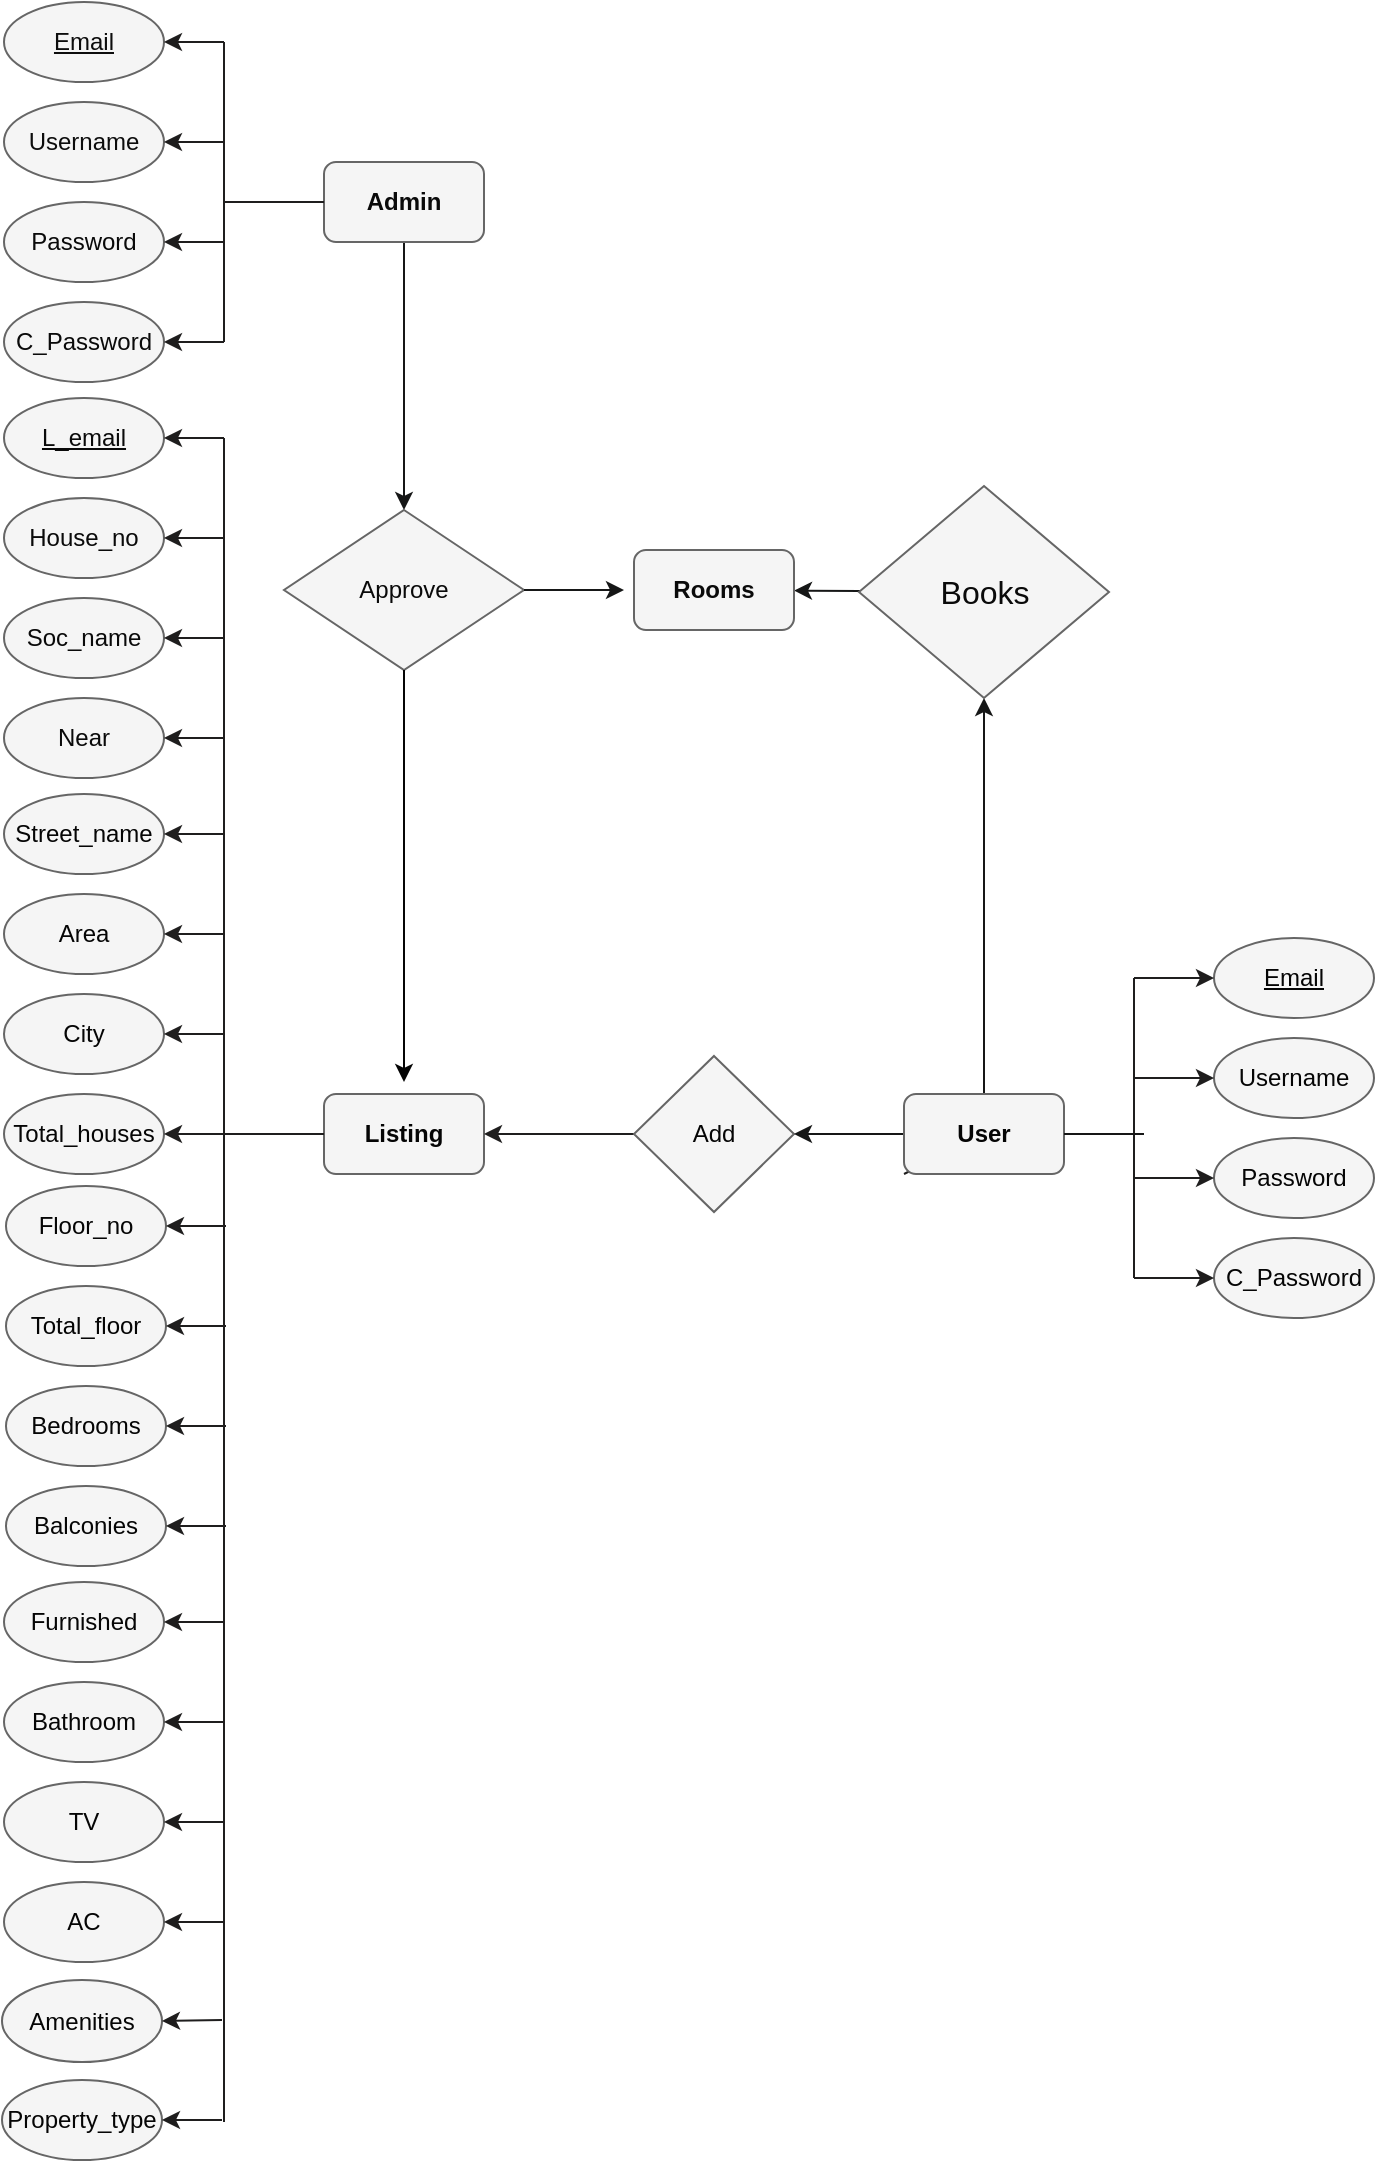 <mxfile>
    <diagram id="inphKJ5DnQhYLoW_Y3bo" name="Page-1">
        <mxGraphModel dx="1330" dy="795" grid="1" gridSize="10" guides="1" tooltips="1" connect="1" arrows="1" fold="1" page="1" pageScale="1" pageWidth="850" pageHeight="1100" background="#ffffff" math="0" shadow="0">
            <root>
                <mxCell id="0"/>
                <mxCell id="1" parent="0"/>
                <mxCell id="92" style="edgeStyle=none;html=1;entryX=0.5;entryY=0;entryDx=0;entryDy=0;strokeColor=#161717;exitX=0.5;exitY=1;exitDx=0;exitDy=0;" parent="1" source="2" target="78" edge="1">
                    <mxGeometry relative="1" as="geometry">
                        <mxPoint x="280" y="140" as="sourcePoint"/>
                    </mxGeometry>
                </mxCell>
                <mxCell id="2" value="&lt;b&gt;Admin&lt;/b&gt;" style="rounded=1;whiteSpace=wrap;html=1;fillColor=#f5f5f5;gradientColor=none;strokeColor=#666666;labelBackgroundColor=none;fontColor=#0a0a0a;" parent="1" vertex="1">
                    <mxGeometry x="190" y="130" width="80" height="40" as="geometry"/>
                </mxCell>
                <mxCell id="3" value="" style="endArrow=none;html=1;strokeColor=#1f1e1e;entryX=0;entryY=0.5;entryDx=0;entryDy=0;" parent="1" target="2" edge="1">
                    <mxGeometry width="50" height="50" relative="1" as="geometry">
                        <mxPoint x="140" y="150" as="sourcePoint"/>
                        <mxPoint x="130" y="100" as="targetPoint"/>
                    </mxGeometry>
                </mxCell>
                <mxCell id="4" value="&lt;u&gt;Email&lt;/u&gt;" style="ellipse;whiteSpace=wrap;html=1;strokeColor=#666666;fillColor=#f5f5f5;gradientColor=none;fontColor=#0d0d0d;" parent="1" vertex="1">
                    <mxGeometry x="30" y="50" width="80" height="40" as="geometry"/>
                </mxCell>
                <mxCell id="5" value="Username" style="ellipse;whiteSpace=wrap;html=1;strokeColor=#666666;fillColor=#f5f5f5;gradientColor=none;fontColor=#0d0d0d;" parent="1" vertex="1">
                    <mxGeometry x="30" y="100" width="80" height="40" as="geometry"/>
                </mxCell>
                <mxCell id="6" value="Password" style="ellipse;whiteSpace=wrap;html=1;strokeColor=#666666;fillColor=#f5f5f5;labelBackgroundColor=none;gradientColor=none;fontColor=#0a0a0a;" parent="1" vertex="1">
                    <mxGeometry x="30" y="150" width="80" height="40" as="geometry"/>
                </mxCell>
                <mxCell id="7" value="C_Password" style="ellipse;whiteSpace=wrap;html=1;strokeColor=#666666;fillColor=#f5f5f5;labelBackgroundColor=none;gradientColor=none;fontColor=#0a0a0a;" parent="1" vertex="1">
                    <mxGeometry x="30" y="200" width="80" height="40" as="geometry"/>
                </mxCell>
                <mxCell id="8" value="" style="endArrow=none;html=1;strokeColor=#1f1e1e;" parent="1" edge="1">
                    <mxGeometry width="50" height="50" relative="1" as="geometry">
                        <mxPoint x="140" y="220" as="sourcePoint"/>
                        <mxPoint x="140" y="70" as="targetPoint"/>
                    </mxGeometry>
                </mxCell>
                <mxCell id="9" value="" style="endArrow=classic;html=1;strokeColor=#1f1e1e;entryX=1;entryY=0.5;entryDx=0;entryDy=0;" parent="1" target="4" edge="1">
                    <mxGeometry width="50" height="50" relative="1" as="geometry">
                        <mxPoint x="140" y="70" as="sourcePoint"/>
                        <mxPoint x="170" y="30" as="targetPoint"/>
                    </mxGeometry>
                </mxCell>
                <mxCell id="10" value="" style="endArrow=classic;html=1;strokeColor=#1f1e1e;entryX=1;entryY=0.5;entryDx=0;entryDy=0;" parent="1" target="5" edge="1">
                    <mxGeometry width="50" height="50" relative="1" as="geometry">
                        <mxPoint x="140" y="120" as="sourcePoint"/>
                        <mxPoint x="120" y="80" as="targetPoint"/>
                    </mxGeometry>
                </mxCell>
                <mxCell id="11" value="" style="endArrow=classic;html=1;strokeColor=#1f1e1e;entryX=1;entryY=0.5;entryDx=0;entryDy=0;" parent="1" target="6" edge="1">
                    <mxGeometry width="50" height="50" relative="1" as="geometry">
                        <mxPoint x="140" y="170" as="sourcePoint"/>
                        <mxPoint x="130" y="90" as="targetPoint"/>
                    </mxGeometry>
                </mxCell>
                <mxCell id="12" value="" style="endArrow=classic;html=1;strokeColor=#1f1e1e;entryX=1;entryY=0.5;entryDx=0;entryDy=0;" parent="1" target="7" edge="1">
                    <mxGeometry width="50" height="50" relative="1" as="geometry">
                        <mxPoint x="140" y="220" as="sourcePoint"/>
                        <mxPoint x="140" y="100" as="targetPoint"/>
                    </mxGeometry>
                </mxCell>
                <mxCell id="61" style="edgeStyle=none;html=1;exitX=0.25;exitY=0;exitDx=0;exitDy=0;strokeColor=#1f1e1e;" parent="1" source="13" edge="1">
                    <mxGeometry relative="1" as="geometry">
                        <mxPoint x="220" y="610" as="targetPoint"/>
                    </mxGeometry>
                </mxCell>
                <mxCell id="13" value="&lt;b&gt;Listing&lt;/b&gt;" style="rounded=1;whiteSpace=wrap;html=1;fillColor=#f5f5f5;gradientColor=none;strokeColor=#666666;fontColor=#050505;" parent="1" vertex="1">
                    <mxGeometry x="190" y="596" width="80" height="40" as="geometry"/>
                </mxCell>
                <mxCell id="14" value="" style="endArrow=none;html=1;strokeColor=#1f1e1e;entryX=0;entryY=0.5;entryDx=0;entryDy=0;" parent="1" target="13" edge="1">
                    <mxGeometry width="50" height="50" relative="1" as="geometry">
                        <mxPoint x="140" y="616" as="sourcePoint"/>
                        <mxPoint x="130" y="298" as="targetPoint"/>
                    </mxGeometry>
                </mxCell>
                <mxCell id="15" value="&lt;u&gt;L_email&lt;/u&gt;" style="ellipse;whiteSpace=wrap;html=1;strokeColor=#666666;fillColor=#f5f5f5;labelBackgroundColor=none;gradientColor=none;fontColor=#0a0a0a;" parent="1" vertex="1">
                    <mxGeometry x="30" y="248" width="80" height="40" as="geometry"/>
                </mxCell>
                <mxCell id="16" value="House_no" style="ellipse;whiteSpace=wrap;html=1;strokeColor=#666666;fillColor=#f5f5f5;labelBackgroundColor=none;gradientColor=none;fontColor=#0a0a0a;" parent="1" vertex="1">
                    <mxGeometry x="30" y="298" width="80" height="40" as="geometry"/>
                </mxCell>
                <mxCell id="17" value="Soc_name" style="ellipse;whiteSpace=wrap;html=1;strokeColor=#666666;fillColor=#f5f5f5;labelBackgroundColor=none;gradientColor=none;fontColor=#0a0a0a;" parent="1" vertex="1">
                    <mxGeometry x="30" y="348" width="80" height="40" as="geometry"/>
                </mxCell>
                <mxCell id="18" value="Near" style="ellipse;whiteSpace=wrap;html=1;strokeColor=#666666;fillColor=#f5f5f5;labelBackgroundColor=none;gradientColor=none;fontColor=#0a0a0a;" parent="1" vertex="1">
                    <mxGeometry x="30" y="398" width="80" height="40" as="geometry"/>
                </mxCell>
                <mxCell id="19" value="" style="endArrow=none;html=1;strokeColor=#1f1e1e;" parent="1" edge="1">
                    <mxGeometry width="50" height="50" relative="1" as="geometry">
                        <mxPoint x="140" y="1110" as="sourcePoint"/>
                        <mxPoint x="140" y="268" as="targetPoint"/>
                    </mxGeometry>
                </mxCell>
                <mxCell id="20" value="" style="endArrow=classic;html=1;strokeColor=#1f1e1e;entryX=1;entryY=0.5;entryDx=0;entryDy=0;" parent="1" target="15" edge="1">
                    <mxGeometry width="50" height="50" relative="1" as="geometry">
                        <mxPoint x="140" y="268" as="sourcePoint"/>
                        <mxPoint x="170" y="228" as="targetPoint"/>
                    </mxGeometry>
                </mxCell>
                <mxCell id="21" value="" style="endArrow=classic;html=1;strokeColor=#1f1e1e;entryX=1;entryY=0.5;entryDx=0;entryDy=0;" parent="1" target="16" edge="1">
                    <mxGeometry width="50" height="50" relative="1" as="geometry">
                        <mxPoint x="140" y="318" as="sourcePoint"/>
                        <mxPoint x="120" y="278" as="targetPoint"/>
                    </mxGeometry>
                </mxCell>
                <mxCell id="22" value="" style="endArrow=classic;html=1;strokeColor=#1f1e1e;entryX=1;entryY=0.5;entryDx=0;entryDy=0;" parent="1" target="17" edge="1">
                    <mxGeometry width="50" height="50" relative="1" as="geometry">
                        <mxPoint x="140" y="368" as="sourcePoint"/>
                        <mxPoint x="130" y="288" as="targetPoint"/>
                    </mxGeometry>
                </mxCell>
                <mxCell id="23" value="" style="endArrow=classic;html=1;strokeColor=#1f1e1e;entryX=1;entryY=0.5;entryDx=0;entryDy=0;" parent="1" target="18" edge="1">
                    <mxGeometry width="50" height="50" relative="1" as="geometry">
                        <mxPoint x="140" y="418" as="sourcePoint"/>
                        <mxPoint x="140" y="298" as="targetPoint"/>
                    </mxGeometry>
                </mxCell>
                <mxCell id="24" value="Street_name" style="ellipse;whiteSpace=wrap;html=1;strokeColor=#666666;fillColor=#f5f5f5;gradientColor=none;fontColor=#050505;" parent="1" vertex="1">
                    <mxGeometry x="30" y="446" width="80" height="40" as="geometry"/>
                </mxCell>
                <mxCell id="25" value="Area" style="ellipse;whiteSpace=wrap;html=1;strokeColor=#666666;fillColor=#f5f5f5;gradientColor=none;fontColor=#050505;" parent="1" vertex="1">
                    <mxGeometry x="30" y="496" width="80" height="40" as="geometry"/>
                </mxCell>
                <mxCell id="26" value="City" style="ellipse;whiteSpace=wrap;html=1;strokeColor=#666666;fillColor=#f5f5f5;gradientColor=none;fontColor=#050505;" parent="1" vertex="1">
                    <mxGeometry x="30" y="546" width="80" height="40" as="geometry"/>
                </mxCell>
                <mxCell id="27" value="Total_houses&lt;span style=&quot;font-family: monospace; font-size: 0px; text-align: start;&quot;&gt;%3CmxGraphModel%3E%3Croot%3E%3CmxCell%20id%3D%220%22%2F%3E%3CmxCell%20id%3D%221%22%20parent%3D%220%22%2F%3E%3CmxCell%20id%3D%222%22%20value%3D%22%26lt%3Bu%26gt%3BL_email%26lt%3B%2Fu%26gt%3B%22%20style%3D%22ellipse%3BwhiteSpace%3Dwrap%3Bhtml%3D1%3BstrokeColor%3D%234D4D4D%3BfillColor%3D%23474747%3B%22%20vertex%3D%221%22%20parent%3D%221%22%3E%3CmxGeometry%20x%3D%2230%22%20y%3D%22248%22%20width%3D%2280%22%20height%3D%2240%22%20as%3D%22geometry%22%2F%3E%3C%2FmxCell%3E%3CmxCell%20id%3D%223%22%20value%3D%22House_no%22%20style%3D%22ellipse%3BwhiteSpace%3Dwrap%3Bhtml%3D1%3BstrokeColor%3D%234D4D4D%3BfillColor%3D%23474747%3B%22%20vertex%3D%221%22%20parent%3D%221%22%3E%3CmxGeometry%20x%3D%2230%22%20y%3D%22298%22%20width%3D%2280%22%20height%3D%2240%22%20as%3D%22geometry%22%2F%3E%3C%2FmxCell%3E%3CmxCell%20id%3D%224%22%20value%3D%22Soc_name%22%20style%3D%22ellipse%3BwhiteSpace%3Dwrap%3Bhtml%3D1%3BstrokeColor%3D%234D4D4D%3BfillColor%3D%23474747%3B%22%20vertex%3D%221%22%20parent%3D%221%22%3E%3CmxGeometry%20x%3D%2230%22%20y%3D%22348%22%20width%3D%2280%22%20height%3D%2240%22%20as%3D%22geometry%22%2F%3E%3C%2FmxCell%3E%3CmxCell%20id%3D%225%22%20value%3D%22Near%22%20style%3D%22ellipse%3BwhiteSpace%3Dwrap%3Bhtml%3D1%3BstrokeColor%3D%234D4D4D%3BfillColor%3D%23474747%3B%22%20vertex%3D%221%22%20parent%3D%221%22%3E%3CmxGeometry%20x%3D%2230%22%20y%3D%22398%22%20width%3D%2280%22%20height%3D%2240%22%20as%3D%22geometry%22%2F%3E%3C%2FmxCell%3E%3CmxCell%20id%3D%226%22%20value%3D%22%22%20style%3D%22endArrow%3Dnone%3Bhtml%3D1%3BstrokeColor%3D%231f1e1e%3B%22%20edge%3D%221%22%20parent%3D%221%22%3E%3CmxGeometry%20width%3D%2250%22%20height%3D%2250%22%20relative%3D%221%22%20as%3D%22geometry%22%3E%3CmxPoint%20x%3D%22140%22%20y%3D%22418%22%20as%3D%22sourcePoint%22%2F%3E%3CmxPoint%20x%3D%22140%22%20y%3D%22268%22%20as%3D%22targetPoint%22%2F%3E%3C%2FmxGeometry%3E%3C%2FmxCell%3E%3CmxCell%20id%3D%227%22%20value%3D%22%22%20style%3D%22endArrow%3Dclassic%3Bhtml%3D1%3BstrokeColor%3D%231f1e1e%3BentryX%3D1%3BentryY%3D0.5%3BentryDx%3D0%3BentryDy%3D0%3B%22%20edge%3D%221%22%20target%3D%222%22%20parent%3D%221%22%3E%3CmxGeometry%20width%3D%2250%22%20height%3D%2250%22%20relative%3D%221%22%20as%3D%22geometry%22%3E%3CmxPoint%20x%3D%22140%22%20y%3D%22268%22%20as%3D%22sourcePoint%22%2F%3E%3CmxPoint%20x%3D%22170%22%20y%3D%22228%22%20as%3D%22targetPoint%22%2F%3E%3C%2FmxGeometry%3E%3C%2FmxCell%3E%3CmxCell%20id%3D%228%22%20value%3D%22%22%20style%3D%22endArrow%3Dclassic%3Bhtml%3D1%3BstrokeColor%3D%231f1e1e%3BentryX%3D1%3BentryY%3D0.5%3BentryDx%3D0%3BentryDy%3D0%3B%22%20edge%3D%221%22%20target%3D%223%22%20parent%3D%221%22%3E%3CmxGeometry%20width%3D%2250%22%20height%3D%2250%22%20relative%3D%221%22%20as%3D%22geometry%22%3E%3CmxPoint%20x%3D%22140%22%20y%3D%22318%22%20as%3D%22sourcePoint%22%2F%3E%3CmxPoint%20x%3D%22120%22%20y%3D%22278%22%20as%3D%22targetPoint%22%2F%3E%3C%2FmxGeometry%3E%3C%2FmxCell%3E%3CmxCell%20id%3D%229%22%20value%3D%22%22%20style%3D%22endArrow%3Dclassic%3Bhtml%3D1%3BstrokeColor%3D%231f1e1e%3BentryX%3D1%3BentryY%3D0.5%3BentryDx%3D0%3BentryDy%3D0%3B%22%20edge%3D%221%22%20target%3D%224%22%20parent%3D%221%22%3E%3CmxGeometry%20width%3D%2250%22%20height%3D%2250%22%20relative%3D%221%22%20as%3D%22geometry%22%3E%3CmxPoint%20x%3D%22140%22%20y%3D%22368%22%20as%3D%22sourcePoint%22%2F%3E%3CmxPoint%20x%3D%22130%22%20y%3D%22288%22%20as%3D%22targetPoint%22%2F%3E%3C%2FmxGeometry%3E%3C%2FmxCell%3E%3CmxCell%20id%3D%2210%22%20value%3D%22%22%20style%3D%22endArrow%3Dclassic%3Bhtml%3D1%3BstrokeColor%3D%231f1e1e%3BentryX%3D1%3BentryY%3D0.5%3BentryDx%3D0%3BentryDy%3D0%3B%22%20edge%3D%221%22%20target%3D%225%22%20parent%3D%221%22%3E%3CmxGeometry%20width%3D%2250%22%20height%3D%2250%22%20relative%3D%221%22%20as%3D%22geometry%22%3E%3CmxPoint%20x%3D%22140%22%20y%3D%22418%22%20as%3D%22sourcePoint%22%2F%3E%3CmxPoint%20x%3D%22140%22%20y%3D%22298%22%20as%3D%22targetPoint%22%2F%3E%3C%2FmxGeometry%3E%3C%2FmxCell%3E%3C%2Froot%3E%3C%2FmxGraphModel%3E&lt;/span&gt;&lt;span style=&quot;font-family: monospace; font-size: 0px; text-align: start;&quot;&gt;%3CmxGraphModel%3E%3Croot%3E%3CmxCell%20id%3D%220%22%2F%3E%3CmxCell%20id%3D%221%22%20parent%3D%220%22%2F%3E%3CmxCell%20id%3D%222%22%20value%3D%22%26lt%3Bu%26gt%3BL_email%26lt%3B%2Fu%26gt%3B%22%20style%3D%22ellipse%3BwhiteSpace%3Dwrap%3Bhtml%3D1%3BstrokeColor%3D%234D4D4D%3BfillColor%3D%23474747%3B%22%20vertex%3D%221%22%20parent%3D%221%22%3E%3CmxGeometry%20x%3D%2230%22%20y%3D%22248%22%20width%3D%2280%22%20height%3D%2240%22%20as%3D%22geometry%22%2F%3E%3C%2FmxCell%3E%3CmxCell%20id%3D%223%22%20value%3D%22House_no%22%20style%3D%22ellipse%3BwhiteSpace%3Dwrap%3Bhtml%3D1%3BstrokeColor%3D%234D4D4D%3BfillColor%3D%23474747%3B%22%20vertex%3D%221%22%20parent%3D%221%22%3E%3CmxGeometry%20x%3D%2230%22%20y%3D%22298%22%20width%3D%2280%22%20height%3D%2240%22%20as%3D%22geometry%22%2F%3E%3C%2FmxCell%3E%3CmxCell%20id%3D%224%22%20value%3D%22Soc_name%22%20style%3D%22ellipse%3BwhiteSpace%3Dwrap%3Bhtml%3D1%3BstrokeColor%3D%234D4D4D%3BfillColor%3D%23474747%3B%22%20vertex%3D%221%22%20parent%3D%221%22%3E%3CmxGeometry%20x%3D%2230%22%20y%3D%22348%22%20width%3D%2280%22%20height%3D%2240%22%20as%3D%22geometry%22%2F%3E%3C%2FmxCell%3E%3CmxCell%20id%3D%225%22%20value%3D%22Near%22%20style%3D%22ellipse%3BwhiteSpace%3Dwrap%3Bhtml%3D1%3BstrokeColor%3D%234D4D4D%3BfillColor%3D%23474747%3B%22%20vertex%3D%221%22%20parent%3D%221%22%3E%3CmxGeometry%20x%3D%2230%22%20y%3D%22398%22%20width%3D%2280%22%20height%3D%2240%22%20as%3D%22geometry%22%2F%3E%3C%2FmxCell%3E%3CmxCell%20id%3D%226%22%20value%3D%22%22%20style%3D%22endArrow%3Dnone%3Bhtml%3D1%3BstrokeColor%3D%231f1e1e%3B%22%20edge%3D%221%22%20parent%3D%221%22%3E%3CmxGeometry%20width%3D%2250%22%20height%3D%2250%22%20relative%3D%221%22%20as%3D%22geometry%22%3E%3CmxPoint%20x%3D%22140%22%20y%3D%22418%22%20as%3D%22sourcePoint%22%2F%3E%3CmxPoint%20x%3D%22140%22%20y%3D%22268%22%20as%3D%22targetPoint%22%2F%3E%3C%2FmxGeometry%3E%3C%2FmxCell%3E%3CmxCell%20id%3D%227%22%20value%3D%22%22%20style%3D%22endArrow%3Dclassic%3Bhtml%3D1%3BstrokeColor%3D%231f1e1e%3BentryX%3D1%3BentryY%3D0.5%3BentryDx%3D0%3BentryDy%3D0%3B%22%20edge%3D%221%22%20target%3D%222%22%20parent%3D%221%22%3E%3CmxGeometry%20width%3D%2250%22%20height%3D%2250%22%20relative%3D%221%22%20as%3D%22geometry%22%3E%3CmxPoint%20x%3D%22140%22%20y%3D%22268%22%20as%3D%22sourcePoint%22%2F%3E%3CmxPoint%20x%3D%22170%22%20y%3D%22228%22%20as%3D%22targetPoint%22%2F%3E%3C%2FmxGeometry%3E%3C%2FmxCell%3E%3CmxCell%20id%3D%228%22%20value%3D%22%22%20style%3D%22endArrow%3Dclassic%3Bhtml%3D1%3BstrokeColor%3D%231f1e1e%3BentryX%3D1%3BentryY%3D0.5%3BentryDx%3D0%3BentryDy%3D0%3B%22%20edge%3D%221%22%20target%3D%223%22%20parent%3D%221%22%3E%3CmxGeometry%20width%3D%2250%22%20height%3D%2250%22%20relative%3D%221%22%20as%3D%22geometry%22%3E%3CmxPoint%20x%3D%22140%22%20y%3D%22318%22%20as%3D%22sourcePoint%22%2F%3E%3CmxPoint%20x%3D%22120%22%20y%3D%22278%22%20as%3D%22targetPoint%22%2F%3E%3C%2FmxGeometry%3E%3C%2FmxCell%3E%3CmxCell%20id%3D%229%22%20value%3D%22%22%20style%3D%22endArrow%3Dclassic%3Bhtml%3D1%3BstrokeColor%3D%231f1e1e%3BentryX%3D1%3BentryY%3D0.5%3BentryDx%3D0%3BentryDy%3D0%3B%22%20edge%3D%221%22%20target%3D%224%22%20parent%3D%221%22%3E%3CmxGeometry%20width%3D%2250%22%20height%3D%2250%22%20relative%3D%221%22%20as%3D%22geometry%22%3E%3CmxPoint%20x%3D%22140%22%20y%3D%22368%22%20as%3D%22sourcePoint%22%2F%3E%3CmxPoint%20x%3D%22130%22%20y%3D%22288%22%20as%3D%22targetPoint%22%2F%3E%3C%2FmxGeometry%3E%3C%2FmxCell%3E%3CmxCell%20id%3D%2210%22%20value%3D%22%22%20style%3D%22endArrow%3Dclassic%3Bhtml%3D1%3BstrokeColor%3D%231f1e1e%3BentryX%3D1%3BentryY%3D0.5%3BentryDx%3D0%3BentryDy%3D0%3B%22%20edge%3D%221%22%20target%3D%225%22%20parent%3D%221%22%3E%3CmxGeometry%20width%3D%2250%22%20height%3D%2250%22%20relative%3D%221%22%20as%3D%22geometry%22%3E%3CmxPoint%20x%3D%22140%22%20y%3D%22418%22%20as%3D%22sourcePoint%22%2F%3E%3CmxPoint%20x%3D%22140%22%20y%3D%22298%22%20as%3D%22targetPoint%22%2F%3E%3C%2FmxGeometry%3E%3C%2FmxCell%3E%3C%2Froot%3E%3C%2FmxGraphModel%3E&lt;/span&gt;" style="ellipse;whiteSpace=wrap;html=1;strokeColor=#666666;fillColor=#f5f5f5;gradientColor=none;fontColor=#050505;" parent="1" vertex="1">
                    <mxGeometry x="30" y="596" width="80" height="40" as="geometry"/>
                </mxCell>
                <mxCell id="29" value="" style="endArrow=classic;html=1;strokeColor=#1f1e1e;entryX=1;entryY=0.5;entryDx=0;entryDy=0;" parent="1" target="24" edge="1">
                    <mxGeometry width="50" height="50" relative="1" as="geometry">
                        <mxPoint x="140" y="466" as="sourcePoint"/>
                        <mxPoint x="170" y="426" as="targetPoint"/>
                    </mxGeometry>
                </mxCell>
                <mxCell id="30" value="" style="endArrow=classic;html=1;strokeColor=#1f1e1e;entryX=1;entryY=0.5;entryDx=0;entryDy=0;" parent="1" target="25" edge="1">
                    <mxGeometry width="50" height="50" relative="1" as="geometry">
                        <mxPoint x="140" y="516" as="sourcePoint"/>
                        <mxPoint x="120" y="476" as="targetPoint"/>
                    </mxGeometry>
                </mxCell>
                <mxCell id="31" value="" style="endArrow=classic;html=1;strokeColor=#1f1e1e;entryX=1;entryY=0.5;entryDx=0;entryDy=0;" parent="1" target="26" edge="1">
                    <mxGeometry width="50" height="50" relative="1" as="geometry">
                        <mxPoint x="140" y="566" as="sourcePoint"/>
                        <mxPoint x="130" y="486" as="targetPoint"/>
                    </mxGeometry>
                </mxCell>
                <mxCell id="32" value="" style="endArrow=classic;html=1;strokeColor=#1f1e1e;entryX=1;entryY=0.5;entryDx=0;entryDy=0;" parent="1" target="27" edge="1">
                    <mxGeometry width="50" height="50" relative="1" as="geometry">
                        <mxPoint x="140" y="616" as="sourcePoint"/>
                        <mxPoint x="140" y="496" as="targetPoint"/>
                    </mxGeometry>
                </mxCell>
                <mxCell id="33" value="Floor_no" style="ellipse;whiteSpace=wrap;html=1;strokeColor=#666666;fillColor=#f5f5f5;gradientColor=none;fontColor=#050505;" parent="1" vertex="1">
                    <mxGeometry x="31" y="642" width="80" height="40" as="geometry"/>
                </mxCell>
                <mxCell id="34" value="Total_floor" style="ellipse;whiteSpace=wrap;html=1;strokeColor=#666666;fillColor=#f5f5f5;gradientColor=none;fontColor=#050505;" parent="1" vertex="1">
                    <mxGeometry x="31" y="692" width="80" height="40" as="geometry"/>
                </mxCell>
                <mxCell id="35" value="Bedrooms" style="ellipse;whiteSpace=wrap;html=1;strokeColor=#666666;fillColor=#f5f5f5;gradientColor=none;fontColor=#050505;" parent="1" vertex="1">
                    <mxGeometry x="31" y="742" width="80" height="40" as="geometry"/>
                </mxCell>
                <mxCell id="36" value="Balconies" style="ellipse;whiteSpace=wrap;html=1;strokeColor=#666666;fillColor=#f5f5f5;gradientColor=none;fontColor=#050505;" parent="1" vertex="1">
                    <mxGeometry x="31" y="792" width="80" height="40" as="geometry"/>
                </mxCell>
                <mxCell id="38" value="" style="endArrow=classic;html=1;strokeColor=#1f1e1e;entryX=1;entryY=0.5;entryDx=0;entryDy=0;" parent="1" target="33" edge="1">
                    <mxGeometry width="50" height="50" relative="1" as="geometry">
                        <mxPoint x="141.0" y="662.0" as="sourcePoint"/>
                        <mxPoint x="171" y="622" as="targetPoint"/>
                    </mxGeometry>
                </mxCell>
                <mxCell id="39" value="" style="endArrow=classic;html=1;strokeColor=#1f1e1e;entryX=1;entryY=0.5;entryDx=0;entryDy=0;" parent="1" target="34" edge="1">
                    <mxGeometry width="50" height="50" relative="1" as="geometry">
                        <mxPoint x="141.0" y="712.0" as="sourcePoint"/>
                        <mxPoint x="121" y="672" as="targetPoint"/>
                    </mxGeometry>
                </mxCell>
                <mxCell id="40" value="" style="endArrow=classic;html=1;strokeColor=#1f1e1e;entryX=1;entryY=0.5;entryDx=0;entryDy=0;" parent="1" target="35" edge="1">
                    <mxGeometry width="50" height="50" relative="1" as="geometry">
                        <mxPoint x="141.0" y="762.0" as="sourcePoint"/>
                        <mxPoint x="131" y="682" as="targetPoint"/>
                    </mxGeometry>
                </mxCell>
                <mxCell id="41" value="" style="endArrow=classic;html=1;strokeColor=#1f1e1e;entryX=1;entryY=0.5;entryDx=0;entryDy=0;" parent="1" target="36" edge="1">
                    <mxGeometry width="50" height="50" relative="1" as="geometry">
                        <mxPoint x="141.0" y="812" as="sourcePoint"/>
                        <mxPoint x="141" y="692" as="targetPoint"/>
                    </mxGeometry>
                </mxCell>
                <mxCell id="42" value="Furnished" style="ellipse;whiteSpace=wrap;html=1;strokeColor=#666666;fillColor=#f5f5f5;gradientColor=none;fontColor=#050505;" parent="1" vertex="1">
                    <mxGeometry x="30" y="840" width="80" height="40" as="geometry"/>
                </mxCell>
                <mxCell id="43" value="Bathroom" style="ellipse;whiteSpace=wrap;html=1;strokeColor=#666666;fillColor=#f5f5f5;gradientColor=none;fontColor=#050505;" parent="1" vertex="1">
                    <mxGeometry x="30" y="890" width="80" height="40" as="geometry"/>
                </mxCell>
                <mxCell id="44" value="TV" style="ellipse;whiteSpace=wrap;html=1;strokeColor=#666666;fillColor=#f5f5f5;gradientColor=none;fontColor=#050505;" parent="1" vertex="1">
                    <mxGeometry x="30" y="940" width="80" height="40" as="geometry"/>
                </mxCell>
                <mxCell id="45" value="AC" style="ellipse;whiteSpace=wrap;html=1;strokeColor=#666666;fillColor=#f5f5f5;gradientColor=none;fontColor=#050505;" parent="1" vertex="1">
                    <mxGeometry x="30" y="990" width="80" height="40" as="geometry"/>
                </mxCell>
                <mxCell id="47" value="" style="endArrow=classic;html=1;strokeColor=#1f1e1e;entryX=1;entryY=0.5;entryDx=0;entryDy=0;" parent="1" target="42" edge="1">
                    <mxGeometry width="50" height="50" relative="1" as="geometry">
                        <mxPoint x="140.0" y="860.0" as="sourcePoint"/>
                        <mxPoint x="170" y="820" as="targetPoint"/>
                    </mxGeometry>
                </mxCell>
                <mxCell id="48" value="" style="endArrow=classic;html=1;strokeColor=#1f1e1e;entryX=1;entryY=0.5;entryDx=0;entryDy=0;" parent="1" target="43" edge="1">
                    <mxGeometry width="50" height="50" relative="1" as="geometry">
                        <mxPoint x="140.0" y="910.0" as="sourcePoint"/>
                        <mxPoint x="120" y="870" as="targetPoint"/>
                    </mxGeometry>
                </mxCell>
                <mxCell id="49" value="" style="endArrow=classic;html=1;strokeColor=#1f1e1e;entryX=1;entryY=0.5;entryDx=0;entryDy=0;" parent="1" target="44" edge="1">
                    <mxGeometry width="50" height="50" relative="1" as="geometry">
                        <mxPoint x="140.0" y="960.0" as="sourcePoint"/>
                        <mxPoint x="130" y="880" as="targetPoint"/>
                    </mxGeometry>
                </mxCell>
                <mxCell id="50" value="" style="endArrow=classic;html=1;strokeColor=#1f1e1e;entryX=1;entryY=0.5;entryDx=0;entryDy=0;" parent="1" target="45" edge="1">
                    <mxGeometry width="50" height="50" relative="1" as="geometry">
                        <mxPoint x="140.0" y="1010" as="sourcePoint"/>
                        <mxPoint x="140" y="890" as="targetPoint"/>
                    </mxGeometry>
                </mxCell>
                <mxCell id="51" value="Amenities" style="ellipse;whiteSpace=wrap;html=1;strokeColor=#666666;fillColor=#f5f5f5;gradientColor=none;fontColor=#050505;" parent="1" vertex="1">
                    <mxGeometry x="29" y="1039" width="80" height="41" as="geometry"/>
                </mxCell>
                <mxCell id="52" value="Property_type" style="ellipse;whiteSpace=wrap;html=1;strokeColor=#666666;fillColor=#f5f5f5;gradientColor=none;fontColor=#050505;" parent="1" vertex="1">
                    <mxGeometry x="29" y="1089" width="80" height="40" as="geometry"/>
                </mxCell>
                <mxCell id="53" value="" style="endArrow=classic;html=1;strokeColor=#1f1e1e;entryX=1;entryY=0.5;entryDx=0;entryDy=0;" parent="1" target="51" edge="1">
                    <mxGeometry width="50" height="50" relative="1" as="geometry">
                        <mxPoint x="139.0" y="1059" as="sourcePoint"/>
                        <mxPoint x="129" y="979" as="targetPoint"/>
                    </mxGeometry>
                </mxCell>
                <mxCell id="54" value="" style="endArrow=classic;html=1;strokeColor=#1f1e1e;entryX=1;entryY=0.5;entryDx=0;entryDy=0;" parent="1" target="52" edge="1">
                    <mxGeometry width="50" height="50" relative="1" as="geometry">
                        <mxPoint x="139.0" y="1109" as="sourcePoint"/>
                        <mxPoint x="139" y="989" as="targetPoint"/>
                    </mxGeometry>
                </mxCell>
                <mxCell id="60" style="edgeStyle=none;html=1;entryX=1;entryY=0.5;entryDx=0;entryDy=0;strokeColor=#1f1e1e;" parent="1" source="58" target="13" edge="1">
                    <mxGeometry relative="1" as="geometry"/>
                </mxCell>
                <mxCell id="58" value="Add" style="rhombus;whiteSpace=wrap;html=1;strokeColor=#666666;fillColor=#f5f5f5;gradientColor=none;fontColor=#050505;" parent="1" vertex="1">
                    <mxGeometry x="345" y="577" width="80" height="78" as="geometry"/>
                </mxCell>
                <mxCell id="64" value="&lt;u&gt;Email&lt;/u&gt;" style="ellipse;whiteSpace=wrap;html=1;strokeColor=#666666;fillColor=#f5f5f5;gradientColor=none;fontColor=#050505;" parent="1" vertex="1">
                    <mxGeometry x="635" y="518" width="80" height="40" as="geometry"/>
                </mxCell>
                <mxCell id="65" value="Username" style="ellipse;whiteSpace=wrap;html=1;strokeColor=#666666;fillColor=#f5f5f5;gradientColor=none;fontColor=#050505;" parent="1" vertex="1">
                    <mxGeometry x="635" y="568" width="80" height="40" as="geometry"/>
                </mxCell>
                <mxCell id="66" value="Password" style="ellipse;whiteSpace=wrap;html=1;strokeColor=#666666;fillColor=#f5f5f5;gradientColor=none;fontColor=#050505;" parent="1" vertex="1">
                    <mxGeometry x="635" y="618" width="80" height="40" as="geometry"/>
                </mxCell>
                <mxCell id="67" value="C_Password" style="ellipse;whiteSpace=wrap;html=1;strokeColor=#666666;fillColor=#f5f5f5;gradientColor=none;fontColor=#050505;" parent="1" vertex="1">
                    <mxGeometry x="635" y="668" width="80" height="40" as="geometry"/>
                </mxCell>
                <mxCell id="68" value="" style="endArrow=none;html=1;strokeColor=#1f1e1e;" parent="1" edge="1">
                    <mxGeometry width="50" height="50" relative="1" as="geometry">
                        <mxPoint x="595" y="688" as="sourcePoint"/>
                        <mxPoint x="595" y="538" as="targetPoint"/>
                    </mxGeometry>
                </mxCell>
                <mxCell id="69" value="" style="endArrow=classic;html=1;strokeColor=#1f1e1e;entryX=0;entryY=0.5;entryDx=0;entryDy=0;" parent="1" target="64" edge="1">
                    <mxGeometry width="50" height="50" relative="1" as="geometry">
                        <mxPoint x="595" y="538" as="sourcePoint"/>
                        <mxPoint x="645" y="538" as="targetPoint"/>
                    </mxGeometry>
                </mxCell>
                <mxCell id="70" value="" style="endArrow=classic;html=1;strokeColor=#1f1e1e;" parent="1" edge="1">
                    <mxGeometry width="50" height="50" relative="1" as="geometry">
                        <mxPoint x="595" y="588" as="sourcePoint"/>
                        <mxPoint x="635" y="588" as="targetPoint"/>
                    </mxGeometry>
                </mxCell>
                <mxCell id="71" value="" style="endArrow=classic;html=1;strokeColor=#1f1e1e;entryX=0;entryY=0.5;entryDx=0;entryDy=0;" parent="1" target="66" edge="1">
                    <mxGeometry width="50" height="50" relative="1" as="geometry">
                        <mxPoint x="595" y="638" as="sourcePoint"/>
                        <mxPoint x="635" y="638" as="targetPoint"/>
                    </mxGeometry>
                </mxCell>
                <mxCell id="72" value="" style="endArrow=classic;html=1;strokeColor=#1f1e1e;" parent="1" edge="1">
                    <mxGeometry width="50" height="50" relative="1" as="geometry">
                        <mxPoint x="595" y="688" as="sourcePoint"/>
                        <mxPoint x="635" y="688" as="targetPoint"/>
                    </mxGeometry>
                </mxCell>
                <mxCell id="76" value="" style="endArrow=none;html=1;strokeColor=#1f1e1e;" parent="1" target="62" edge="1">
                    <mxGeometry width="50" height="50" relative="1" as="geometry">
                        <mxPoint x="510" y="621" as="sourcePoint"/>
                        <mxPoint x="660" y="621" as="targetPoint"/>
                    </mxGeometry>
                </mxCell>
                <mxCell id="96" style="edgeStyle=none;html=1;exitX=0;exitY=0.5;exitDx=0;exitDy=0;entryX=1;entryY=0.5;entryDx=0;entryDy=0;strokeColor=#161717;" parent="1" source="62" target="58" edge="1">
                    <mxGeometry relative="1" as="geometry"/>
                </mxCell>
                <mxCell id="102" style="edgeStyle=none;html=1;exitX=0.5;exitY=0;exitDx=0;exitDy=0;entryX=0.5;entryY=1;entryDx=0;entryDy=0;strokeColor=#161717;" parent="1" source="62" target="97" edge="1">
                    <mxGeometry relative="1" as="geometry"/>
                </mxCell>
                <mxCell id="62" value="&lt;b&gt;User&lt;/b&gt;" style="rounded=1;whiteSpace=wrap;html=1;fillColor=#f5f5f5;gradientColor=none;strokeColor=#666666;fontColor=#050505;" parent="1" vertex="1">
                    <mxGeometry x="480" y="596" width="80" height="40" as="geometry"/>
                </mxCell>
                <mxCell id="78" value="Approve" style="rhombus;whiteSpace=wrap;html=1;strokeColor=#666666;fillColor=#f5f5f5;gradientColor=none;labelBackgroundColor=none;fontColor=#0a0a0a;" parent="1" vertex="1">
                    <mxGeometry x="170" y="304" width="120" height="80" as="geometry"/>
                </mxCell>
                <mxCell id="91" style="edgeStyle=none;html=1;exitX=0.5;exitY=1;exitDx=0;exitDy=0;strokeColor=#050505;" parent="1" source="78" edge="1">
                    <mxGeometry relative="1" as="geometry">
                        <mxPoint x="230" y="590" as="targetPoint"/>
                    </mxGeometry>
                </mxCell>
                <mxCell id="94" style="edgeStyle=none;html=1;exitX=1;exitY=0.5;exitDx=0;exitDy=0;entryX=0;entryY=0.5;entryDx=0;entryDy=0;strokeColor=#161717;" parent="1" edge="1">
                    <mxGeometry relative="1" as="geometry">
                        <mxPoint x="290" y="344" as="sourcePoint"/>
                        <mxPoint x="340.0" y="344" as="targetPoint"/>
                    </mxGeometry>
                </mxCell>
                <mxCell id="105" value="" style="edgeStyle=none;html=1;strokeColor=#161717;fontSize=16;" parent="1" source="97" target="104" edge="1">
                    <mxGeometry relative="1" as="geometry"/>
                </mxCell>
                <mxCell id="97" value="&lt;font style=&quot;font-size: 16px;&quot;&gt;Books&lt;/font&gt;" style="rhombus;whiteSpace=wrap;html=1;strokeColor=#666666;fillColor=#f5f5f5;gradientColor=none;labelBackgroundColor=none;fontColor=#0a0a0a;" parent="1" vertex="1">
                    <mxGeometry x="457.5" y="292" width="125" height="106" as="geometry"/>
                </mxCell>
                <mxCell id="101" value="" style="endArrow=none;html=1;strokeColor=#161717;exitX=1;exitY=0.5;exitDx=0;exitDy=0;" parent="1" source="62" edge="1">
                    <mxGeometry width="50" height="50" relative="1" as="geometry">
                        <mxPoint x="550" y="700" as="sourcePoint"/>
                        <mxPoint x="600" y="616" as="targetPoint"/>
                    </mxGeometry>
                </mxCell>
                <mxCell id="104" value="&lt;b&gt;Rooms&lt;/b&gt;" style="rounded=1;whiteSpace=wrap;html=1;fillColor=#f5f5f5;gradientColor=none;strokeColor=#666666;labelBackgroundColor=none;fontColor=#0a0a0a;" parent="1" vertex="1">
                    <mxGeometry x="345" y="324" width="80" height="40" as="geometry"/>
                </mxCell>
            </root>
        </mxGraphModel>
    </diagram>
</mxfile>